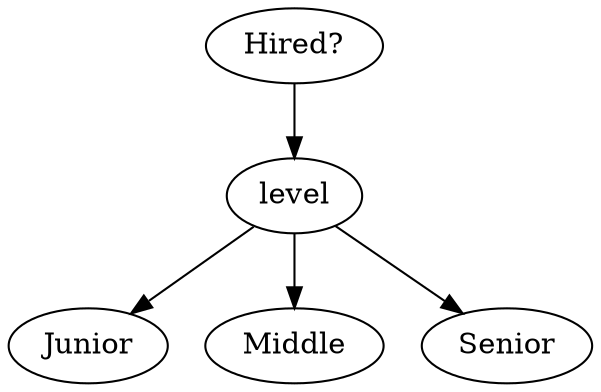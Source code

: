 // The Decision Tree
digraph {
	A [label="Hired?"]
	B [label=level]
	C [label=Junior]
	D [label=Middle]
	E [label=Senior]
		A -> B
		B -> C
		B -> D
		B -> E
}